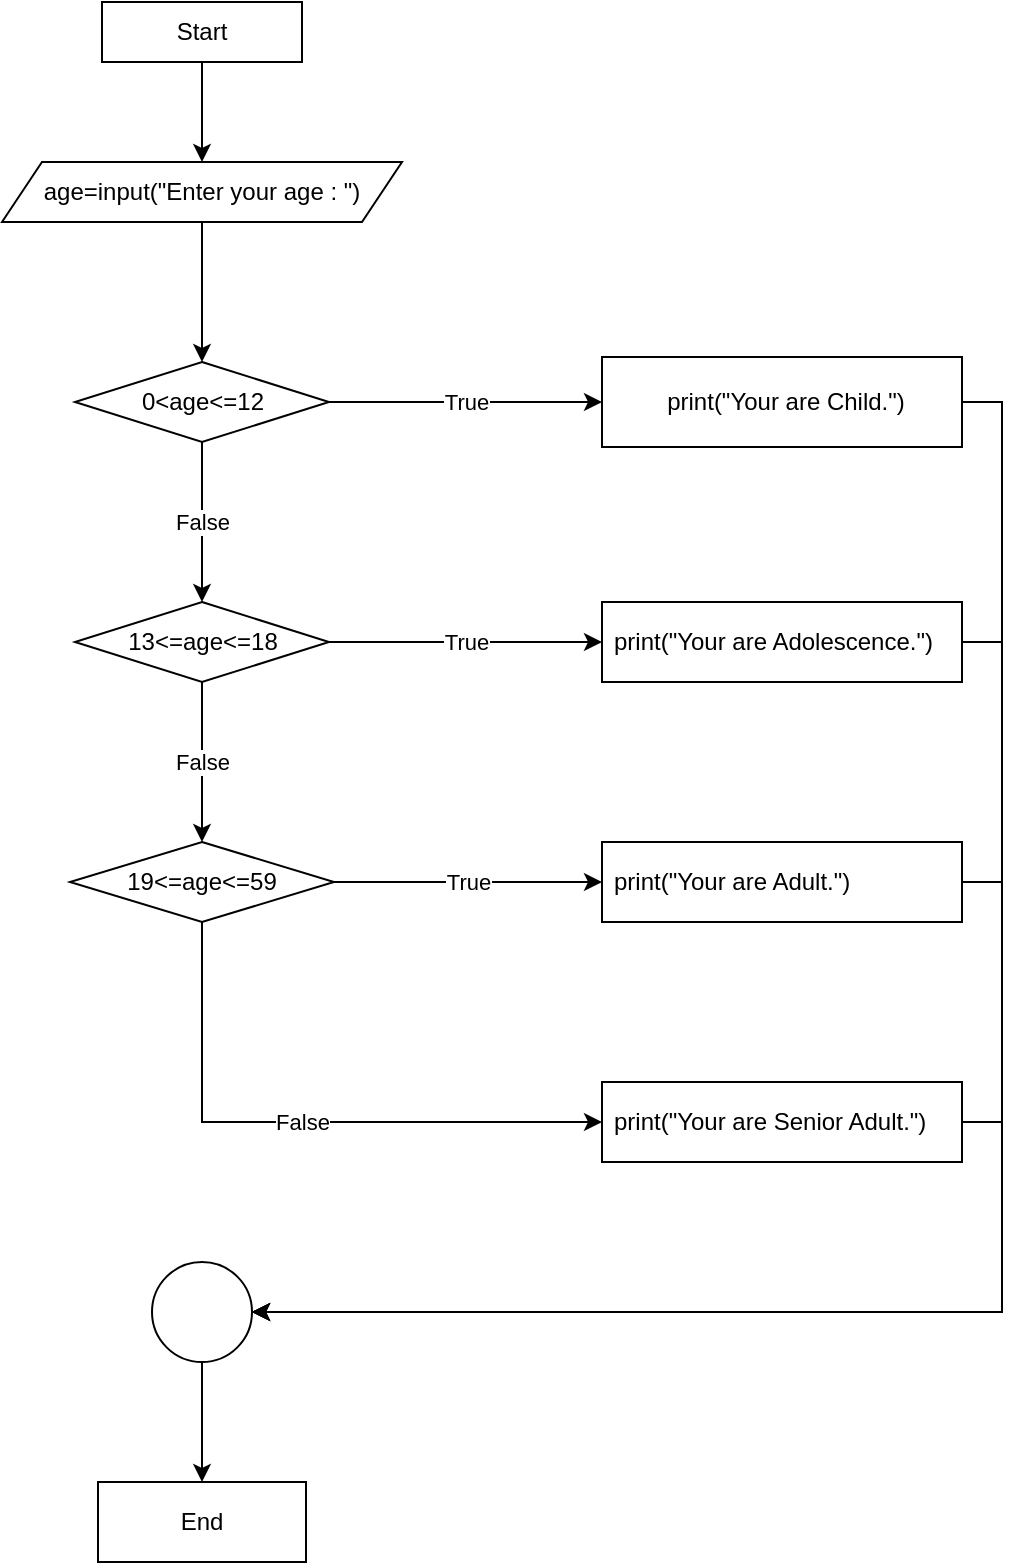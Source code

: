 <mxfile version="14.8.3" type="github">
  <diagram id="zXeywa2wrScs_ZFn5Bt3" name="Page-1">
    <mxGraphModel dx="1570" dy="953" grid="1" gridSize="10" guides="1" tooltips="1" connect="1" arrows="1" fold="1" page="1" pageScale="1" pageWidth="850" pageHeight="1100" math="0" shadow="0">
      <root>
        <mxCell id="0" />
        <mxCell id="1" parent="0" />
        <mxCell id="VOi0dgBEOaEw37FiXau9-25" style="edgeStyle=orthogonalEdgeStyle;rounded=0;orthogonalLoop=1;jettySize=auto;html=1;exitX=0.5;exitY=1;exitDx=0;exitDy=0;entryX=0.5;entryY=0;entryDx=0;entryDy=0;" edge="1" parent="1" source="VOi0dgBEOaEw37FiXau9-1" target="VOi0dgBEOaEw37FiXau9-2">
          <mxGeometry relative="1" as="geometry" />
        </mxCell>
        <mxCell id="VOi0dgBEOaEw37FiXau9-1" value="&lt;div&gt;Start&lt;/div&gt;" style="rounded=0;whiteSpace=wrap;html=1;" vertex="1" parent="1">
          <mxGeometry x="170" y="140" width="100" height="30" as="geometry" />
        </mxCell>
        <mxCell id="VOi0dgBEOaEw37FiXau9-14" style="edgeStyle=orthogonalEdgeStyle;rounded=0;orthogonalLoop=1;jettySize=auto;html=1;exitX=0.5;exitY=1;exitDx=0;exitDy=0;entryX=0.5;entryY=0;entryDx=0;entryDy=0;" edge="1" parent="1" source="VOi0dgBEOaEw37FiXau9-2" target="VOi0dgBEOaEw37FiXau9-6">
          <mxGeometry relative="1" as="geometry" />
        </mxCell>
        <mxCell id="VOi0dgBEOaEw37FiXau9-2" value="age=input(&quot;Enter your age : &quot;)" style="shape=parallelogram;perimeter=parallelogramPerimeter;whiteSpace=wrap;html=1;fixedSize=1;" vertex="1" parent="1">
          <mxGeometry x="120" y="220" width="200" height="30" as="geometry" />
        </mxCell>
        <mxCell id="VOi0dgBEOaEw37FiXau9-28" style="edgeStyle=orthogonalEdgeStyle;rounded=0;orthogonalLoop=1;jettySize=auto;html=1;exitX=1;exitY=0.5;exitDx=0;exitDy=0;entryX=1;entryY=0.5;entryDx=0;entryDy=0;" edge="1" parent="1" source="VOi0dgBEOaEw37FiXau9-5" target="VOi0dgBEOaEw37FiXau9-24">
          <mxGeometry relative="1" as="geometry" />
        </mxCell>
        <mxCell id="VOi0dgBEOaEw37FiXau9-5" value="print(&quot;Your are Adolescence.&quot;)" style="rounded=0;whiteSpace=wrap;html=1;align=left;spacingLeft=4;" vertex="1" parent="1">
          <mxGeometry x="420" y="440" width="180" height="40" as="geometry" />
        </mxCell>
        <mxCell id="VOi0dgBEOaEw37FiXau9-15" value="False" style="edgeStyle=orthogonalEdgeStyle;rounded=0;orthogonalLoop=1;jettySize=auto;html=1;exitX=0.5;exitY=1;exitDx=0;exitDy=0;entryX=0.5;entryY=0;entryDx=0;entryDy=0;" edge="1" parent="1" source="VOi0dgBEOaEw37FiXau9-6" target="VOi0dgBEOaEw37FiXau9-10">
          <mxGeometry relative="1" as="geometry" />
        </mxCell>
        <mxCell id="VOi0dgBEOaEw37FiXau9-18" value="True" style="edgeStyle=orthogonalEdgeStyle;rounded=0;orthogonalLoop=1;jettySize=auto;html=1;exitX=1;exitY=0.5;exitDx=0;exitDy=0;entryX=0;entryY=0.5;entryDx=0;entryDy=0;" edge="1" parent="1" source="VOi0dgBEOaEw37FiXau9-6" target="VOi0dgBEOaEw37FiXau9-7">
          <mxGeometry relative="1" as="geometry" />
        </mxCell>
        <mxCell id="VOi0dgBEOaEw37FiXau9-6" value="0&amp;lt;age&amp;lt;=12" style="rhombus;whiteSpace=wrap;html=1;" vertex="1" parent="1">
          <mxGeometry x="156.5" y="320" width="127" height="40" as="geometry" />
        </mxCell>
        <mxCell id="VOi0dgBEOaEw37FiXau9-26" style="edgeStyle=orthogonalEdgeStyle;rounded=0;orthogonalLoop=1;jettySize=auto;html=1;exitX=1;exitY=0.5;exitDx=0;exitDy=0;entryX=1;entryY=0.5;entryDx=0;entryDy=0;" edge="1" parent="1" source="VOi0dgBEOaEw37FiXau9-7" target="VOi0dgBEOaEw37FiXau9-24">
          <mxGeometry relative="1" as="geometry" />
        </mxCell>
        <mxCell id="VOi0dgBEOaEw37FiXau9-7" value="print(&quot;Your are Child.&quot;)" style="rounded=0;whiteSpace=wrap;html=1;align=center;spacingLeft=4;" vertex="1" parent="1">
          <mxGeometry x="420" y="317.5" width="180" height="45" as="geometry" />
        </mxCell>
        <mxCell id="VOi0dgBEOaEw37FiXau9-17" value="False" style="edgeStyle=orthogonalEdgeStyle;rounded=0;orthogonalLoop=1;jettySize=auto;html=1;exitX=0.5;exitY=1;exitDx=0;exitDy=0;entryX=0;entryY=0.5;entryDx=0;entryDy=0;" edge="1" parent="1" source="VOi0dgBEOaEw37FiXau9-9" target="VOi0dgBEOaEw37FiXau9-13">
          <mxGeometry relative="1" as="geometry">
            <mxPoint x="204" y="770" as="targetPoint" />
          </mxGeometry>
        </mxCell>
        <mxCell id="VOi0dgBEOaEw37FiXau9-20" value="True" style="edgeStyle=orthogonalEdgeStyle;rounded=0;orthogonalLoop=1;jettySize=auto;html=1;exitX=1;exitY=0.5;exitDx=0;exitDy=0;entryX=0;entryY=0.5;entryDx=0;entryDy=0;" edge="1" parent="1" source="VOi0dgBEOaEw37FiXau9-9" target="VOi0dgBEOaEw37FiXau9-12">
          <mxGeometry relative="1" as="geometry" />
        </mxCell>
        <mxCell id="VOi0dgBEOaEw37FiXau9-9" value="19&amp;lt;=age&amp;lt;=59" style="rhombus;whiteSpace=wrap;html=1;" vertex="1" parent="1">
          <mxGeometry x="154" y="560" width="132" height="40" as="geometry" />
        </mxCell>
        <mxCell id="VOi0dgBEOaEw37FiXau9-16" value="False" style="edgeStyle=orthogonalEdgeStyle;rounded=0;orthogonalLoop=1;jettySize=auto;html=1;exitX=0.5;exitY=1;exitDx=0;exitDy=0;entryX=0.5;entryY=0;entryDx=0;entryDy=0;" edge="1" parent="1" source="VOi0dgBEOaEw37FiXau9-10" target="VOi0dgBEOaEw37FiXau9-9">
          <mxGeometry relative="1" as="geometry" />
        </mxCell>
        <mxCell id="VOi0dgBEOaEw37FiXau9-19" value="True" style="edgeStyle=orthogonalEdgeStyle;rounded=0;orthogonalLoop=1;jettySize=auto;html=1;exitX=1;exitY=0.5;exitDx=0;exitDy=0;entryX=0;entryY=0.5;entryDx=0;entryDy=0;" edge="1" parent="1" source="VOi0dgBEOaEw37FiXau9-10" target="VOi0dgBEOaEw37FiXau9-5">
          <mxGeometry relative="1" as="geometry" />
        </mxCell>
        <mxCell id="VOi0dgBEOaEw37FiXau9-10" value="13&amp;lt;=age&amp;lt;=18" style="rhombus;whiteSpace=wrap;html=1;" vertex="1" parent="1">
          <mxGeometry x="156.5" y="440" width="127" height="40" as="geometry" />
        </mxCell>
        <mxCell id="VOi0dgBEOaEw37FiXau9-29" style="edgeStyle=orthogonalEdgeStyle;rounded=0;orthogonalLoop=1;jettySize=auto;html=1;exitX=1;exitY=0.5;exitDx=0;exitDy=0;entryX=1;entryY=0.5;entryDx=0;entryDy=0;" edge="1" parent="1" source="VOi0dgBEOaEw37FiXau9-12" target="VOi0dgBEOaEw37FiXau9-24">
          <mxGeometry relative="1" as="geometry" />
        </mxCell>
        <mxCell id="VOi0dgBEOaEw37FiXau9-12" value="&lt;div&gt;print(&quot;Your are Adult.&quot;)&lt;/div&gt;" style="rounded=0;whiteSpace=wrap;html=1;align=left;spacingLeft=4;" vertex="1" parent="1">
          <mxGeometry x="420" y="560" width="180" height="40" as="geometry" />
        </mxCell>
        <mxCell id="VOi0dgBEOaEw37FiXau9-31" style="edgeStyle=orthogonalEdgeStyle;rounded=0;orthogonalLoop=1;jettySize=auto;html=1;exitX=1;exitY=0.5;exitDx=0;exitDy=0;entryX=1;entryY=0.5;entryDx=0;entryDy=0;" edge="1" parent="1" source="VOi0dgBEOaEw37FiXau9-13" target="VOi0dgBEOaEw37FiXau9-24">
          <mxGeometry relative="1" as="geometry" />
        </mxCell>
        <mxCell id="VOi0dgBEOaEw37FiXau9-13" value="&lt;div&gt;print(&quot;Your are Senior Adult.&quot;)&lt;/div&gt;" style="rounded=0;whiteSpace=wrap;html=1;align=left;spacingLeft=4;" vertex="1" parent="1">
          <mxGeometry x="420" y="680" width="180" height="40" as="geometry" />
        </mxCell>
        <mxCell id="VOi0dgBEOaEw37FiXau9-33" style="edgeStyle=orthogonalEdgeStyle;rounded=0;orthogonalLoop=1;jettySize=auto;html=1;exitX=0.5;exitY=1;exitDx=0;exitDy=0;entryX=0.5;entryY=0;entryDx=0;entryDy=0;" edge="1" parent="1" source="VOi0dgBEOaEw37FiXau9-24" target="VOi0dgBEOaEw37FiXau9-32">
          <mxGeometry relative="1" as="geometry" />
        </mxCell>
        <mxCell id="VOi0dgBEOaEw37FiXau9-24" value="" style="ellipse;whiteSpace=wrap;html=1;aspect=fixed;align=center;" vertex="1" parent="1">
          <mxGeometry x="195" y="770" width="50" height="50" as="geometry" />
        </mxCell>
        <mxCell id="VOi0dgBEOaEw37FiXau9-32" value="End" style="rounded=0;whiteSpace=wrap;html=1;align=center;" vertex="1" parent="1">
          <mxGeometry x="168" y="880" width="104" height="40" as="geometry" />
        </mxCell>
      </root>
    </mxGraphModel>
  </diagram>
</mxfile>
